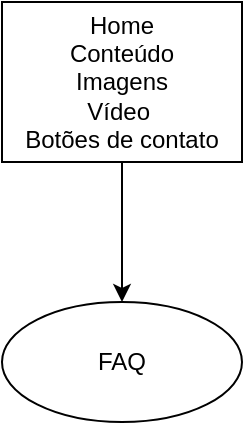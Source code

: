 <mxfile version="20.2.5" type="device"><diagram id="SoM_mHE8hd3zGB6j_9g4" name="Página-1"><mxGraphModel dx="868" dy="474" grid="1" gridSize="10" guides="1" tooltips="1" connect="1" arrows="1" fold="1" page="1" pageScale="1" pageWidth="827" pageHeight="1169" math="0" shadow="0"><root><mxCell id="0"/><mxCell id="1" parent="0"/><mxCell id="fpT7yGOXSGMft5CjcYwG-4" value="" style="edgeStyle=orthogonalEdgeStyle;rounded=0;orthogonalLoop=1;jettySize=auto;html=1;" edge="1" parent="1" source="fpT7yGOXSGMft5CjcYwG-2" target="fpT7yGOXSGMft5CjcYwG-3"><mxGeometry relative="1" as="geometry"/></mxCell><mxCell id="fpT7yGOXSGMft5CjcYwG-2" value="Home&lt;br&gt;Conteúdo&lt;br&gt;Imagens&lt;br&gt;Vídeo&amp;nbsp;&lt;br&gt;Botões de contato" style="rounded=0;whiteSpace=wrap;html=1;" vertex="1" parent="1"><mxGeometry x="370" y="60" width="120" height="80" as="geometry"/></mxCell><mxCell id="fpT7yGOXSGMft5CjcYwG-3" value="FAQ" style="ellipse;whiteSpace=wrap;html=1;rounded=0;" vertex="1" parent="1"><mxGeometry x="370" y="210" width="120" height="60" as="geometry"/></mxCell></root></mxGraphModel></diagram></mxfile>